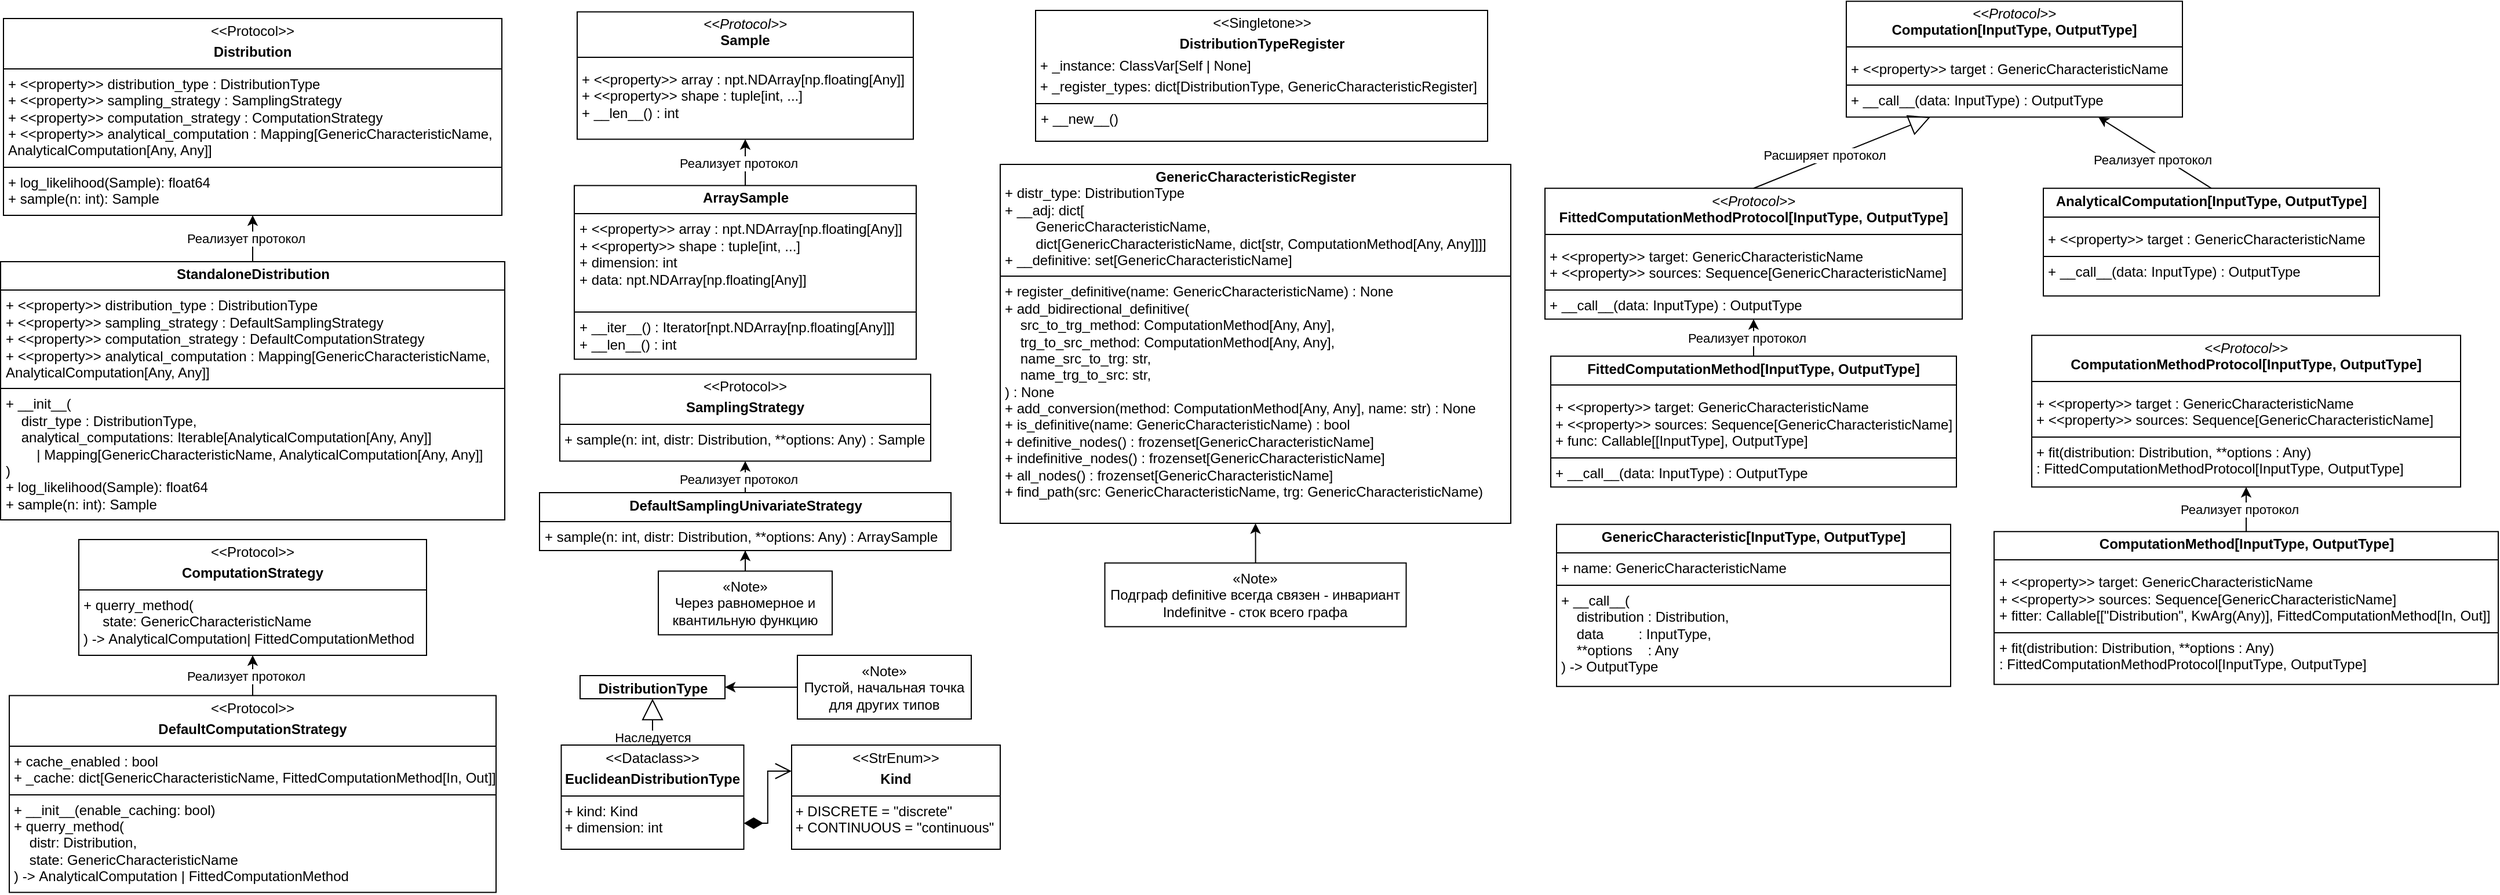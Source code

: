 <mxfile version="28.2.3">
  <diagram name="[base] Class Diagram" id="a4Y_Mpc7WRNDab2mi5ts">
    <mxGraphModel dx="1305" dy="1430" grid="1" gridSize="10" guides="1" tooltips="1" connect="1" arrows="1" fold="1" page="1" pageScale="1" pageWidth="1169" pageHeight="827" math="0" shadow="0">
      <root>
        <mxCell id="0" />
        <mxCell id="1" parent="0" />
        <mxCell id="HB8o18kDdgCXQL1XgVVz-1" value="&lt;p style=&quot;margin:0px;margin-top:4px;text-align:center;&quot;&gt;&lt;b&gt;GenericCharacteristicRegister&lt;/b&gt;&lt;/p&gt;&lt;p style=&quot;margin:0px;margin-left:4px;&quot;&gt;+ distr_type:&amp;nbsp;DistributionType&lt;/p&gt;&lt;p style=&quot;margin:0px;margin-left:4px;&quot;&gt;+&amp;nbsp;&lt;span style=&quot;background-color: transparent;&quot;&gt;__adj: dict[&lt;/span&gt;&lt;/p&gt;&lt;p style=&quot;margin:0px;margin-left:4px;&quot;&gt;&amp;nbsp; &amp;nbsp; &amp;nbsp; &amp;nbsp; GenericCharacteristicName,&lt;/p&gt;&lt;p style=&quot;margin:0px;margin-left:4px;&quot;&gt;&amp;nbsp; &amp;nbsp; &amp;nbsp; &amp;nbsp; dict[GenericCharacteristicName, dict[str, ComputationMethod[Any, Any]]]&lt;span style=&quot;background-color: transparent; color: light-dark(rgb(0, 0, 0), rgb(255, 255, 255));&quot;&gt;]&lt;/span&gt;&lt;/p&gt;&lt;p style=&quot;margin:0px;margin-left:4px;&quot;&gt;+&amp;nbsp;__definitive: set[GenericCharacteristicName]&lt;/p&gt;&lt;hr size=&quot;1&quot; style=&quot;border-style:solid;&quot;&gt;&lt;p style=&quot;margin:0px;margin-left:4px;&quot;&gt;+&amp;nbsp;&lt;span style=&quot;background-color: transparent;&quot;&gt;register_definitive(name: GenericCharacteristicName&lt;/span&gt;&lt;span style=&quot;background-color: transparent; color: light-dark(rgb(0, 0, 0), rgb(255, 255, 255));&quot;&gt;) : None&lt;/span&gt;&lt;/p&gt;&lt;p style=&quot;margin:0px;margin-left:4px;&quot;&gt;&lt;span style=&quot;background-color: transparent; color: light-dark(rgb(0, 0, 0), rgb(255, 255, 255));&quot;&gt;+&amp;nbsp;&lt;/span&gt;&lt;span style=&quot;background-color: transparent;&quot;&gt;add_bidirectional_definitive(&lt;/span&gt;&lt;/p&gt;&lt;p style=&quot;margin:0px;margin-left:4px;&quot;&gt;&lt;span style=&quot;background-color: transparent;&quot;&gt;&amp;nbsp; &amp;nbsp; src_to_trg_method: ComputationMethod[Any, Any],&lt;/span&gt;&lt;/p&gt;&lt;p style=&quot;margin:0px;margin-left:4px;&quot;&gt;&lt;span style=&quot;background-color: transparent;&quot;&gt;&amp;nbsp; &amp;nbsp;&amp;nbsp;&lt;/span&gt;trg_to_src_method&lt;span style=&quot;background-color: transparent;&quot;&gt;: ComputationMethod[Any, Any],&lt;/span&gt;&lt;/p&gt;&lt;p style=&quot;margin:0px;margin-left:4px;&quot;&gt;&lt;span style=&quot;background-color: transparent;&quot;&gt;&amp;nbsp; &amp;nbsp;&amp;nbsp;&lt;/span&gt;&lt;span style=&quot;background-color: transparent;&quot;&gt;name_src_to_trg: str,&lt;/span&gt;&lt;/p&gt;&lt;p style=&quot;margin:0px;margin-left:4px;&quot;&gt;&lt;span style=&quot;background-color: transparent;&quot;&gt;&amp;nbsp; &amp;nbsp;&amp;nbsp;&lt;/span&gt;&lt;span style=&quot;background-color: transparent;&quot;&gt;name_trg_to_src: str,&lt;/span&gt;&lt;/p&gt;&lt;p style=&quot;margin:0px;margin-left:4px;&quot;&gt;&lt;span style=&quot;background-color: transparent;&quot;&gt;) : None&lt;/span&gt;&lt;/p&gt;&lt;p style=&quot;margin:0px;margin-left:4px;&quot;&gt;&lt;span style=&quot;background-color: transparent; color: light-dark(rgb(0, 0, 0), rgb(255, 255, 255));&quot;&gt;+&amp;nbsp;&lt;/span&gt;&lt;span style=&quot;background-color: transparent;&quot;&gt;add_conversion(method:&amp;nbsp;&lt;/span&gt;&lt;span style=&quot;background-color: transparent;&quot;&gt;ComputationMethod[Any, Any], name: str&lt;/span&gt;&lt;span style=&quot;background-color: transparent; color: light-dark(rgb(0, 0, 0), rgb(255, 255, 255));&quot;&gt;) : None&lt;/span&gt;&lt;/p&gt;&lt;p style=&quot;margin:0px;margin-left:4px;&quot;&gt;&lt;span style=&quot;background-color: transparent; color: light-dark(rgb(0, 0, 0), rgb(255, 255, 255));&quot;&gt;+&amp;nbsp;&lt;/span&gt;&lt;span style=&quot;background-color: transparent;&quot;&gt;is_definitive(name: GenericCharacteristicName) : bool&lt;/span&gt;&lt;/p&gt;&lt;p style=&quot;margin:0px;margin-left:4px;&quot;&gt;&lt;span style=&quot;background-color: transparent;&quot;&gt;+&amp;nbsp;&lt;/span&gt;&lt;span style=&quot;background-color: transparent;&quot;&gt;definitive_nodes() :&amp;nbsp;&lt;/span&gt;&lt;span style=&quot;background-color: transparent;&quot;&gt;frozenset[GenericCharacteristicName]&lt;/span&gt;&lt;/p&gt;&lt;p style=&quot;margin:0px;margin-left:4px;&quot;&gt;&lt;span style=&quot;background-color: transparent;&quot;&gt;+ in&lt;/span&gt;&lt;span style=&quot;background-color: transparent; color: light-dark(rgb(0, 0, 0), rgb(255, 255, 255));&quot;&gt;definitive_nodes() :&amp;nbsp;&lt;/span&gt;&lt;span style=&quot;background-color: transparent; color: light-dark(rgb(0, 0, 0), rgb(255, 255, 255));&quot;&gt;frozenset[GenericCharacteristicName]&lt;/span&gt;&lt;/p&gt;&lt;p style=&quot;margin:0px;margin-left:4px;&quot;&gt;&lt;span style=&quot;background-color: transparent; color: light-dark(rgb(0, 0, 0), rgb(255, 255, 255));&quot;&gt;+ all_nodes() :&amp;nbsp;&lt;/span&gt;&lt;span style=&quot;background-color: transparent; color: light-dark(rgb(0, 0, 0), rgb(255, 255, 255));&quot;&gt;frozenset[GenericCharacteristicName]&lt;/span&gt;&lt;/p&gt;&lt;p style=&quot;margin:0px;margin-left:4px;&quot;&gt;&lt;span style=&quot;background-color: transparent; color: light-dark(rgb(0, 0, 0), rgb(255, 255, 255));&quot;&gt;+&amp;nbsp;&lt;/span&gt;&lt;span style=&quot;background-color: transparent;&quot;&gt;find_path(&lt;/span&gt;&lt;span style=&quot;background-color: transparent;&quot;&gt;src: GenericCharacteristicName, trg&lt;/span&gt;&lt;span style=&quot;background-color: transparent;&quot;&gt;: GenericCharacteristicName&lt;/span&gt;&lt;span style=&quot;background-color: transparent; color: light-dark(rgb(0, 0, 0), rgb(255, 255, 255));&quot;&gt;)&lt;/span&gt;&lt;/p&gt;" style="verticalAlign=top;align=left;overflow=fill;html=1;whiteSpace=wrap;fontFamily=Helvetica;" parent="1" vertex="1">
          <mxGeometry x="920" y="-667" width="440.5" height="310" as="geometry" />
        </mxCell>
        <mxCell id="FT8vGacwqVNHLGE4nt97-4" value="&lt;p style=&quot;margin:0px;margin-top:4px;text-align:center;&quot;&gt;&amp;lt;&amp;lt;Protocol&amp;gt;&amp;gt;&lt;/p&gt;&lt;p style=&quot;margin:0px;margin-top:4px;text-align:center;&quot;&gt;&lt;b&gt;Distribution&lt;/b&gt;&lt;/p&gt;&lt;hr style=&quot;border-style: solid;&quot; size=&quot;1&quot;&gt;&lt;p style=&quot;margin: 0px 0px 0px 4px;&quot;&gt;&lt;span style=&quot;background-color: transparent; color: light-dark(rgb(0, 0, 0), rgb(255, 255, 255));&quot;&gt;+ &amp;lt;&amp;lt;property&amp;gt;&amp;gt;&amp;nbsp;&lt;/span&gt;&lt;span style=&quot;background-color: transparent;&quot;&gt;distribution_type&lt;/span&gt;&lt;span style=&quot;background-color: transparent; color: light-dark(rgb(0, 0, 0), rgb(255, 255, 255));&quot;&gt;&amp;nbsp;: DistributionType&lt;/span&gt;&lt;/p&gt;&lt;p style=&quot;margin: 0px 0px 0px 4px;&quot;&gt;&lt;span style=&quot;background-color: transparent; color: light-dark(rgb(0, 0, 0), rgb(255, 255, 255));&quot;&gt;+ &amp;lt;&amp;lt;property&amp;gt;&amp;gt; sampling_strategy : SamplingStrategy&lt;/span&gt;&lt;/p&gt;&lt;p style=&quot;margin: 0px 0px 0px 4px;&quot;&gt;+ &amp;lt;&amp;lt;property&amp;gt;&amp;gt; computation_strategy : ComputationStrategy&lt;span style=&quot;background-color: transparent; color: light-dark(rgb(0, 0, 0), rgb(255, 255, 255));&quot;&gt;&lt;/span&gt;&lt;/p&gt;&lt;p style=&quot;margin: 0px 0px 0px 4px;&quot;&gt;+ &amp;lt;&amp;lt;property&amp;gt;&amp;gt; analytical_computation :&amp;nbsp;Mapping[GenericCharacteristicName, AnalyticalComputation[Any, Any]]&lt;/p&gt;&lt;div&gt;&lt;hr size=&quot;1&quot; style=&quot;border-style:solid;&quot;&gt;&lt;p style=&quot;margin:0px;margin-left:4px;&quot;&gt;+ log_likelihood(Sample): float64&lt;br&gt;+ sample(n: int): Sample&lt;/p&gt;&lt;p style=&quot;margin:0px;margin-left:4px;&quot;&gt;&lt;br&gt;&lt;/p&gt;&lt;/div&gt;" style="verticalAlign=top;align=left;overflow=fill;html=1;whiteSpace=wrap;fontFamily=Helvetica;" parent="1" vertex="1">
          <mxGeometry x="60" y="-793" width="430" height="170" as="geometry" />
        </mxCell>
        <mxCell id="MgeAFWC78vQG0-o2SiwG-1" value="&lt;p style=&quot;margin:0px;margin-top:4px;text-align:center;&quot;&gt;&amp;lt;&amp;lt;Singletone&amp;gt;&amp;gt;&lt;/p&gt;&lt;p style=&quot;margin:0px;margin-top:4px;text-align:center;&quot;&gt;&lt;b&gt;DistributionType&lt;/b&gt;&lt;b&gt;Register&lt;/b&gt;&lt;/p&gt;&lt;p align=&quot;left&quot; style=&quot;margin: 4px 0px 0px;&quot;&gt;&amp;nbsp;+&amp;nbsp;&lt;span style=&quot;background-color: transparent;&quot;&gt;_instance: ClassVar[Self | None]&lt;/span&gt;&lt;/p&gt;&lt;p align=&quot;left&quot; style=&quot;margin: 4px 0px 0px;&quot;&gt;&amp;nbsp;+&amp;nbsp;_register_types: dict[DistributionType, GenericCharacteristicRegister]&lt;/p&gt;&lt;hr size=&quot;1&quot; style=&quot;border-style:solid;&quot;&gt;&lt;p style=&quot;margin:0px;margin-left:4px;&quot;&gt;+ __new__()&lt;/p&gt;" style="verticalAlign=top;align=left;overflow=fill;html=1;whiteSpace=wrap;fontFamily=Helvetica;" parent="1" vertex="1">
          <mxGeometry x="950.5" y="-800" width="390" height="113" as="geometry" />
        </mxCell>
        <mxCell id="MgeAFWC78vQG0-o2SiwG-2" value="&lt;p style=&quot;margin:0px;margin-top:4px;text-align:center;&quot;&gt;&lt;b&gt;DistributionType&lt;/b&gt;&lt;/p&gt;" style="verticalAlign=top;align=left;overflow=fill;html=1;whiteSpace=wrap;fontFamily=Helvetica;" parent="1" vertex="1">
          <mxGeometry x="557.5" y="-225.5" width="125" height="20" as="geometry" />
        </mxCell>
        <mxCell id="LD4cQgzyC80sekgnhSKj-1" value="&lt;p style=&quot;margin:0px;margin-top:4px;text-align:center;&quot;&gt;&lt;i&gt;&amp;lt;&amp;lt;Protocol&amp;gt;&amp;gt;&lt;/i&gt;&lt;br&gt;&lt;b&gt;Sample&lt;/b&gt;&lt;/p&gt;&lt;hr size=&quot;1&quot; style=&quot;border-style:solid;&quot;&gt;&lt;p style=&quot;margin:0px;margin-left:4px;&quot;&gt;&lt;/p&gt;&lt;p style=&quot;margin: 0px 0px 0px 4px;&quot;&gt;&lt;/p&gt;&lt;div style=&quot;forced-color-adjust: none; color: rgb(0, 0, 0); font-size: 12px; font-style: normal; font-variant-ligatures: normal; font-variant-caps: normal; font-weight: 400; letter-spacing: normal; text-align: left; text-indent: 0px; text-transform: none; word-spacing: 0px; -webkit-text-stroke-width: 0px; white-space: normal; background-color: rgb(236, 236, 236); text-decoration-thickness: initial; text-decoration-style: initial; text-decoration-color: initial;&quot;&gt;&lt;/div&gt;&lt;p&gt;&lt;/p&gt;&lt;p style=&quot;forced-color-adjust: none; font-size: 12px; font-style: normal; font-variant-ligatures: normal; font-variant-caps: normal; font-weight: 400; letter-spacing: normal; orphans: 2; text-align: left; text-indent: 0px; text-transform: none; widows: 2; word-spacing: 0px; -webkit-text-stroke-width: 0px; white-space: normal; text-decoration-thickness: initial; text-decoration-style: initial; text-decoration-color: initial; margin: 0px 0px 0px 4px;&quot;&gt;+ &amp;lt;&amp;lt;property&amp;gt;&amp;gt; array :&amp;nbsp;npt.NDArray[np.floating[Any]]&lt;/p&gt;&lt;p style=&quot;forced-color-adjust: none; orphans: 2; text-align: left; text-indent: 0px; widows: 2; text-decoration-thickness: initial; text-decoration-style: initial; text-decoration-color: initial; margin: 0px 0px 0px 4px;&quot;&gt;&lt;span style=&quot;font-size: 12px; font-style: normal; font-variant-ligatures: normal; font-variant-caps: normal; font-weight: 400; letter-spacing: normal; text-transform: none; word-spacing: 0px; -webkit-text-stroke-width: 0px; white-space: normal; background-color: rgb(255, 255, 255);&quot;&gt;+&amp;nbsp;&lt;/span&gt;&lt;span style=&quot;font-size: 12px; font-style: normal; font-variant-ligatures: normal; font-variant-caps: normal; font-weight: 400; letter-spacing: normal; text-transform: none; word-spacing: 0px; -webkit-text-stroke-width: 0px; white-space: normal; background-color: transparent; color: light-dark(rgb(0, 0, 0), rgb(255, 255, 255));&quot;&gt;&amp;lt;&amp;lt;property&amp;gt;&amp;gt; shape :&amp;nbsp;&lt;/span&gt;&lt;span style=&quot;background-color: transparent;&quot;&gt;tuple[int, ...]&lt;/span&gt;&lt;/p&gt;&lt;p style=&quot;margin: 0px 0px 0px 4px;&quot;&gt;+ __len__() : int&lt;/p&gt;" style="verticalAlign=top;align=left;overflow=fill;html=1;whiteSpace=wrap;fontFamily=Helvetica;" parent="1" vertex="1">
          <mxGeometry x="555" y="-798.75" width="290" height="110" as="geometry" />
        </mxCell>
        <mxCell id="PmKPRj6WBv09yEr61kvC-5" value="&lt;p style=&quot;margin:0px;margin-top:4px;text-align:center;&quot;&gt;&lt;b style=&quot;background-color: transparent; color: light-dark(rgb(0, 0, 0), rgb(255, 255, 255));&quot;&gt;StandaloneDistribution&lt;/b&gt;&lt;/p&gt;&lt;hr style=&quot;border-style: solid;&quot; size=&quot;1&quot;&gt;&lt;p style=&quot;margin: 0px 0px 0px 4px;&quot;&gt;&lt;span style=&quot;background-color: transparent; color: light-dark(rgb(0, 0, 0), rgb(255, 255, 255));&quot;&gt;+ &amp;lt;&amp;lt;property&amp;gt;&amp;gt; distribution_type : DistributionType&lt;/span&gt;&lt;/p&gt;&lt;p style=&quot;margin: 0px 0px 0px 4px;&quot;&gt;&lt;span style=&quot;background-color: transparent; color: light-dark(rgb(0, 0, 0), rgb(255, 255, 255));&quot;&gt;+ &amp;lt;&amp;lt;property&amp;gt;&amp;gt; sampling_strategy : DefaultSamplingStrategy&lt;/span&gt;&lt;/p&gt;&lt;p style=&quot;margin: 0px 0px 0px 4px;&quot;&gt;+ &amp;lt;&amp;lt;property&amp;gt;&amp;gt; computation_strategy&amp;nbsp;: DefaultComputationStrategy&lt;span style=&quot;background-color: transparent; color: light-dark(rgb(0, 0, 0), rgb(255, 255, 255));&quot;&gt;&lt;/span&gt;&lt;/p&gt;&lt;p style=&quot;margin: 0px 0px 0px 4px;&quot;&gt;+ &amp;lt;&amp;lt;property&amp;gt;&amp;gt; analytical_computation : Mapping[GenericCharacteristicName, AnalyticalComputation[Any, Any]]&lt;/p&gt;&lt;div&gt;&lt;hr size=&quot;1&quot; style=&quot;border-style:solid;&quot;&gt;&lt;p style=&quot;margin:0px;margin-left:4px;&quot;&gt;+ __init__(&lt;/p&gt;&lt;p style=&quot;margin:0px;margin-left:4px;&quot;&gt;&amp;nbsp; &amp;nbsp; distr_type : DistributionType,&lt;/p&gt;&lt;p style=&quot;margin:0px;margin-left:4px;&quot;&gt;&amp;nbsp; &amp;nbsp;&amp;nbsp;&lt;span style=&quot;background-color: transparent;&quot;&gt;analytical_computations: Iterable[AnalyticalComputation[Any, Any]]&lt;/span&gt;&lt;/p&gt;&lt;p style=&quot;margin:0px;margin-left:4px;&quot;&gt;&amp;nbsp; &amp;nbsp; &amp;nbsp; &amp;nbsp; | Mapping[GenericCharacteristicName, AnalyticalComputation[Any, Any]]&lt;/p&gt;&lt;p style=&quot;margin:0px;margin-left:4px;&quot;&gt;)&lt;/p&gt;&lt;p style=&quot;margin:0px;margin-left:4px;&quot;&gt;+ log_likelihood(Sample): float64&lt;br&gt;+ sample(n: int): Sample&lt;/p&gt;&lt;p style=&quot;margin:0px;margin-left:4px;&quot;&gt;&lt;br&gt;&lt;/p&gt;&lt;/div&gt;" style="verticalAlign=top;align=left;overflow=fill;html=1;whiteSpace=wrap;fontFamily=Helvetica;" parent="1" vertex="1">
          <mxGeometry x="57.5" y="-583" width="435" height="223" as="geometry" />
        </mxCell>
        <mxCell id="yOsi-kkutHKVtKE03Y_O-3" value="&lt;p style=&quot;margin: 4px 0px 0px; text-align: center;&quot;&gt;&amp;lt;&amp;lt;Protocol&amp;gt;&amp;gt;&lt;/p&gt;&lt;p style=&quot;margin:0px;margin-top:4px;text-align:center;&quot;&gt;&lt;b style=&quot;background-color: transparent; color: light-dark(rgb(0, 0, 0), rgb(255, 255, 255));&quot;&gt;ComputationStrategy&lt;/b&gt;&lt;/p&gt;&lt;hr style=&quot;border-style: solid;&quot; size=&quot;1&quot;&gt;&lt;p style=&quot;margin: 0px 0px 0px 4px;&quot;&gt;&lt;/p&gt;&lt;div&gt;&lt;p style=&quot;margin:0px;margin-left:4px;&quot;&gt;+ querry_method(&lt;/p&gt;&lt;p style=&quot;margin:0px;margin-left:4px;&quot;&gt;&amp;nbsp; &amp;nbsp; &amp;nbsp;state: GenericCharacteristicName&lt;/p&gt;&lt;p style=&quot;margin:0px;margin-left:4px;&quot;&gt;&lt;span style=&quot;background-color: transparent; color: light-dark(rgb(0, 0, 0), rgb(255, 255, 255));&quot;&gt;) -&amp;gt;&amp;nbsp;&lt;/span&gt;AnalyticalComputation&lt;span style=&quot;background-color: transparent; color: light-dark(rgb(0, 0, 0), rgb(255, 255, 255));&quot;&gt;|&amp;nbsp;&lt;/span&gt;&lt;span style=&quot;background-color: transparent; color: light-dark(rgb(0, 0, 0), rgb(255, 255, 255));&quot;&gt;FittedComputationMethod&lt;/span&gt;&lt;/p&gt;&lt;/div&gt;" style="verticalAlign=top;align=left;overflow=fill;html=1;whiteSpace=wrap;fontFamily=Helvetica;" parent="1" vertex="1">
          <mxGeometry x="125" y="-343" width="300" height="100" as="geometry" />
        </mxCell>
        <mxCell id="m6wC5YFfESg1KyDNcJFC-1" value="&lt;p style=&quot;margin: 4px 0px 0px; text-align: center;&quot;&gt;&amp;lt;&amp;lt;Protocol&amp;gt;&amp;gt;&lt;/p&gt;&lt;p style=&quot;margin: 4px 0px 0px; text-align: center;&quot;&gt;&lt;b style=&quot;background-color: transparent; color: light-dark(rgb(0, 0, 0), rgb(255, 255, 255));&quot;&gt;DefaultComputationStrategy&lt;/b&gt;&lt;/p&gt;&lt;hr size=&quot;1&quot; style=&quot;border-style: solid;&quot;&gt;&lt;p style=&quot;margin: 0px 0px 0px 4px;&quot;&gt;&lt;span style=&quot;background-color: transparent; color: light-dark(rgb(0, 0, 0), rgb(255, 255, 255));&quot;&gt;+ cache_enabled : bool&lt;/span&gt;&lt;/p&gt;&lt;p style=&quot;margin: 0px 0px 0px 4px;&quot;&gt;&lt;span style=&quot;background-color: transparent; color: light-dark(rgb(0, 0, 0), rgb(255, 255, 255));&quot;&gt;+&amp;nbsp;&lt;/span&gt;&lt;span style=&quot;background-color: transparent;&quot;&gt;_cache: dict[GenericCharacteristicName, FittedComputationMethod[In, Out]]&lt;/span&gt;&lt;/p&gt;&lt;hr style=&quot;border-style: solid;&quot; size=&quot;1&quot;&gt;&lt;p style=&quot;margin: 0px 0px 0px 4px;&quot;&gt;&lt;/p&gt;&lt;div&gt;&lt;p style=&quot;margin:0px;margin-left:4px;&quot;&gt;&lt;span style=&quot;background-color: transparent; color: light-dark(rgb(0, 0, 0), rgb(255, 255, 255));&quot;&gt;+&amp;nbsp;&lt;/span&gt;&lt;span style=&quot;background-color: transparent;&quot;&gt;__init__(enable_caching: bool)&lt;/span&gt;&lt;/p&gt;&lt;p style=&quot;margin:0px;margin-left:4px;&quot;&gt;&lt;span style=&quot;background-color: transparent; color: light-dark(rgb(0, 0, 0), rgb(255, 255, 255));&quot;&gt;+ querry_method(&lt;/span&gt;&lt;/p&gt;&lt;p style=&quot;margin:0px;margin-left:4px;&quot;&gt;&lt;span style=&quot;background-color: transparent; color: light-dark(rgb(0, 0, 0), rgb(255, 255, 255));&quot;&gt;&amp;nbsp; &amp;nbsp;&amp;nbsp;&lt;/span&gt;&lt;span style=&quot;background-color: transparent; color: light-dark(rgb(0, 0, 0), rgb(255, 255, 255));&quot;&gt;distr: Distribution,&lt;/span&gt;&lt;/p&gt;&lt;p style=&quot;margin:0px;margin-left:4px;&quot;&gt;&amp;nbsp; &amp;nbsp; state: GenericCharacteristicName&lt;/p&gt;&lt;p style=&quot;margin:0px;margin-left:4px;&quot;&gt;&lt;span style=&quot;background-color: transparent; color: light-dark(rgb(0, 0, 0), rgb(255, 255, 255));&quot;&gt;) -&amp;gt;&amp;nbsp;&lt;/span&gt;&lt;span style=&quot;background-color: transparent;&quot;&gt;AnalyticalComputation | FittedComputationMethod&lt;/span&gt;&lt;/p&gt;&lt;/div&gt;" style="verticalAlign=top;align=left;overflow=fill;html=1;whiteSpace=wrap;fontFamily=Helvetica;" parent="1" vertex="1">
          <mxGeometry x="65" y="-208.25" width="420" height="170" as="geometry" />
        </mxCell>
        <mxCell id="vvB0Ipu3V3gcMeG6Up5O-2" value="" style="endArrow=classic;html=1;rounded=0;exitX=0.5;exitY=0;exitDx=0;exitDy=0;entryX=0.5;entryY=1;entryDx=0;entryDy=0;fontFamily=Helvetica;" parent="1" source="PmKPRj6WBv09yEr61kvC-5" target="FT8vGacwqVNHLGE4nt97-4" edge="1">
          <mxGeometry relative="1" as="geometry">
            <mxPoint x="330" y="-593" as="sourcePoint" />
            <mxPoint x="430" y="-593" as="targetPoint" />
          </mxGeometry>
        </mxCell>
        <mxCell id="vvB0Ipu3V3gcMeG6Up5O-4" value="Реализует протокол" style="edgeLabel;html=1;align=center;verticalAlign=middle;resizable=0;points=[];fontFamily=Helvetica;" parent="vvB0Ipu3V3gcMeG6Up5O-2" vertex="1" connectable="0">
          <mxGeometry x="-0.007" y="6" relative="1" as="geometry">
            <mxPoint as="offset" />
          </mxGeometry>
        </mxCell>
        <mxCell id="vvB0Ipu3V3gcMeG6Up5O-6" value="" style="endArrow=classic;html=1;rounded=0;exitX=0.5;exitY=0;exitDx=0;exitDy=0;entryX=0.5;entryY=1;entryDx=0;entryDy=0;fontFamily=Helvetica;" parent="1" source="m6wC5YFfESg1KyDNcJFC-1" target="yOsi-kkutHKVtKE03Y_O-3" edge="1">
          <mxGeometry relative="1" as="geometry">
            <mxPoint x="735" y="-243" as="sourcePoint" />
            <mxPoint x="735" y="-283" as="targetPoint" />
          </mxGeometry>
        </mxCell>
        <mxCell id="vvB0Ipu3V3gcMeG6Up5O-7" value="Реализует протокол" style="edgeLabel;html=1;align=center;verticalAlign=middle;resizable=0;points=[];fontFamily=Helvetica;" parent="vvB0Ipu3V3gcMeG6Up5O-6" vertex="1" connectable="0">
          <mxGeometry x="-0.007" y="6" relative="1" as="geometry">
            <mxPoint as="offset" />
          </mxGeometry>
        </mxCell>
        <mxCell id="vvB0Ipu3V3gcMeG6Up5O-8" value="&lt;p style=&quot;margin:0px;margin-top:4px;text-align:center;&quot;&gt;&lt;b&gt;ArraySample&lt;/b&gt;&lt;/p&gt;&lt;hr style=&quot;border-style: solid;&quot; size=&quot;1&quot;&gt;&lt;p style=&quot;margin: 0px 0px 0px 4px;&quot;&gt;+ &amp;lt;&amp;lt;property&amp;gt;&amp;gt; array :&amp;nbsp;npt.NDArray[np.floating[Any]]&lt;/p&gt;&lt;p style=&quot;margin: 0px 0px 0px 4px;&quot;&gt;&lt;span style=&quot;background-color: rgb(255, 255, 255);&quot;&gt;&lt;span style=&quot;background-color: transparent; color: light-dark(rgb(0, 0, 0), rgb(255, 255, 255));&quot;&gt;+&lt;/span&gt;&amp;nbsp;&lt;/span&gt;&lt;span style=&quot;background-color: transparent; color: light-dark(rgb(0, 0, 0), rgb(255, 255, 255));&quot;&gt;&amp;lt;&amp;lt;property&amp;gt;&amp;gt; shape :&amp;nbsp;&lt;/span&gt;&lt;span style=&quot;background-color: transparent;&quot;&gt;tuple[int, ...]&lt;/span&gt;&lt;/p&gt;&lt;p style=&quot;margin: 0px 0px 0px 4px;&quot;&gt;&lt;span style=&quot;background-color: rgb(255, 255, 255);&quot;&gt;+&amp;nbsp;&lt;/span&gt;&lt;span style=&quot;background-color: transparent;&quot;&gt;dimension: int&lt;/span&gt;&lt;/p&gt;&lt;p style=&quot;margin: 0px 0px 0px 4px;&quot;&gt;&lt;span style=&quot;background-color: transparent;&quot;&gt;+&amp;nbsp;&lt;/span&gt;&lt;span style=&quot;background-color: transparent;&quot;&gt;data: npt.NDArray[np.floating[Any]]&lt;/span&gt;&lt;/p&gt;&lt;p style=&quot;margin: 0px 0px 0px 4px;&quot;&gt;&lt;/p&gt;&lt;div&gt;&lt;br&gt;&lt;/div&gt;&lt;div&gt;&lt;hr size=&quot;1&quot; style=&quot;border-style:solid;&quot;&gt;&lt;p style=&quot;margin:0px;margin-left:4px;&quot;&gt;+&amp;nbsp;&lt;span style=&quot;background-color: transparent;&quot;&gt;__iter__() :&amp;nbsp;&lt;/span&gt;&lt;span style=&quot;background-color: transparent;&quot;&gt;Iterator[npt.NDArray[np.floating[Any]]]&lt;/span&gt;&lt;/p&gt;&lt;p style=&quot;margin:0px;margin-left:4px;&quot;&gt;+ __len__() : int&lt;span style=&quot;background-color: transparent;&quot;&gt;&lt;/span&gt;&lt;/p&gt;&lt;/div&gt;" style="verticalAlign=top;align=left;overflow=fill;html=1;whiteSpace=wrap;fontFamily=Helvetica;" parent="1" vertex="1">
          <mxGeometry x="552.5" y="-648.75" width="295" height="150" as="geometry" />
        </mxCell>
        <mxCell id="vvB0Ipu3V3gcMeG6Up5O-9" value="" style="endArrow=classic;html=1;rounded=0;exitX=0.5;exitY=0;exitDx=0;exitDy=0;entryX=0.5;entryY=1;entryDx=0;entryDy=0;fontFamily=Helvetica;" parent="1" source="vvB0Ipu3V3gcMeG6Up5O-8" target="LD4cQgzyC80sekgnhSKj-1" edge="1">
          <mxGeometry relative="1" as="geometry">
            <mxPoint x="742" y="-648.75" as="sourcePoint" />
            <mxPoint x="742" y="-688.75" as="targetPoint" />
          </mxGeometry>
        </mxCell>
        <mxCell id="vvB0Ipu3V3gcMeG6Up5O-10" value="Реализует протокол" style="edgeLabel;html=1;align=center;verticalAlign=middle;resizable=0;points=[];fontFamily=Helvetica;" parent="vvB0Ipu3V3gcMeG6Up5O-9" vertex="1" connectable="0">
          <mxGeometry x="-0.007" y="6" relative="1" as="geometry">
            <mxPoint as="offset" />
          </mxGeometry>
        </mxCell>
        <mxCell id="vvB0Ipu3V3gcMeG6Up5O-12" style="edgeStyle=orthogonalEdgeStyle;rounded=0;orthogonalLoop=1;jettySize=auto;html=1;entryX=1;entryY=0.5;entryDx=0;entryDy=0;fontFamily=Helvetica;" parent="1" source="vvB0Ipu3V3gcMeG6Up5O-11" target="MgeAFWC78vQG0-o2SiwG-2" edge="1">
          <mxGeometry relative="1" as="geometry" />
        </mxCell>
        <mxCell id="vvB0Ipu3V3gcMeG6Up5O-11" value="«Note»&lt;br&gt;Пустой, начальная точка для других типов" style="html=1;whiteSpace=wrap;fontFamily=Helvetica;" parent="1" vertex="1">
          <mxGeometry x="745" y="-243" width="150" height="55" as="geometry" />
        </mxCell>
        <mxCell id="vvB0Ipu3V3gcMeG6Up5O-19" value="Наследуется" style="endArrow=block;endSize=16;endFill=0;html=1;rounded=0;exitX=0.5;exitY=0;exitDx=0;exitDy=0;entryX=0.5;entryY=1;entryDx=0;entryDy=0;fontFamily=Helvetica;" parent="1" source="vvB0Ipu3V3gcMeG6Up5O-20" target="MgeAFWC78vQG0-o2SiwG-2" edge="1">
          <mxGeometry x="-0.625" width="160" relative="1" as="geometry">
            <mxPoint x="625" y="-123.5" as="sourcePoint" />
            <mxPoint x="625" y="-234.5" as="targetPoint" />
            <mxPoint y="1" as="offset" />
          </mxGeometry>
        </mxCell>
        <mxCell id="vvB0Ipu3V3gcMeG6Up5O-20" value="&lt;p style=&quot;margin: 4px 0px 0px; text-align: center;&quot;&gt;&amp;lt;&amp;lt;Dataclass&amp;gt;&amp;gt;&lt;/p&gt;&lt;p style=&quot;margin:0px;margin-top:4px;text-align:center;&quot;&gt;&lt;b&gt;EuclideanDistributionType&lt;/b&gt;&lt;/p&gt;&lt;hr style=&quot;border-style:solid;&quot; size=&quot;1&quot;&gt;&lt;div style=&quot;height:2px;&quot;&gt;&amp;nbsp;+ kind: Kind&amp;nbsp;&lt;br&gt;&amp;nbsp;+&amp;nbsp;dimension: int&lt;/div&gt;&lt;div style=&quot;height:2px;&quot;&gt;&lt;br&gt;&lt;/div&gt;&lt;div style=&quot;height:2px;&quot;&gt;&lt;br&gt;&lt;/div&gt;&lt;div style=&quot;height:2px;&quot;&gt;&lt;br&gt;&lt;/div&gt;" style="verticalAlign=top;align=left;overflow=fill;html=1;whiteSpace=wrap;fontFamily=Helvetica;" parent="1" vertex="1">
          <mxGeometry x="541.25" y="-165.5" width="157.5" height="90" as="geometry" />
        </mxCell>
        <mxCell id="vvB0Ipu3V3gcMeG6Up5O-22" value="&lt;p style=&quot;margin: 4px 0px 0px; text-align: center;&quot;&gt;&amp;lt;&amp;lt;StrEnum&amp;gt;&amp;gt;&lt;/p&gt;&lt;p style=&quot;margin:0px;margin-top:4px;text-align:center;&quot;&gt;&lt;b&gt;Kind&lt;/b&gt;&lt;/p&gt;&lt;hr style=&quot;border-style:solid;&quot; size=&quot;1&quot;&gt;&lt;div style=&quot;height:2px;&quot;&gt;&amp;nbsp;+ DISCRETE = &quot;discrete&quot;&amp;nbsp;&lt;br&gt;&amp;nbsp;+&amp;nbsp;CONTINUOUS = &quot;continuous&quot;&lt;/div&gt;&lt;div style=&quot;height:2px;&quot;&gt;&lt;br&gt;&lt;/div&gt;&lt;div style=&quot;height:2px;&quot;&gt;&lt;br&gt;&lt;/div&gt;&lt;div style=&quot;height:2px;&quot;&gt;&lt;br&gt;&lt;/div&gt;" style="verticalAlign=top;align=left;overflow=fill;html=1;whiteSpace=wrap;fontFamily=Helvetica;" parent="1" vertex="1">
          <mxGeometry x="740" y="-165.5" width="180" height="90" as="geometry" />
        </mxCell>
        <mxCell id="vvB0Ipu3V3gcMeG6Up5O-23" value="" style="endArrow=open;html=1;endSize=12;startArrow=diamondThin;startSize=14;startFill=1;edgeStyle=orthogonalEdgeStyle;align=left;verticalAlign=bottom;rounded=0;entryX=0;entryY=0.25;entryDx=0;entryDy=0;fontFamily=Helvetica;exitX=1;exitY=0.75;exitDx=0;exitDy=0;" parent="1" target="vvB0Ipu3V3gcMeG6Up5O-22" edge="1" source="vvB0Ipu3V3gcMeG6Up5O-20">
          <mxGeometry x="-1" y="3" relative="1" as="geometry">
            <mxPoint x="710" y="-97.97" as="sourcePoint" />
            <mxPoint x="766.25" y="-142.97" as="targetPoint" />
          </mxGeometry>
        </mxCell>
        <mxCell id="vvB0Ipu3V3gcMeG6Up5O-24" value="&lt;p style=&quot;margin: 4px 0px 0px; text-align: center;&quot;&gt;&amp;lt;&amp;lt;Protocol&amp;gt;&amp;gt;&lt;/p&gt;&lt;p style=&quot;margin:0px;margin-top:4px;text-align:center;&quot;&gt;&lt;b&gt;SamplingStrategy&lt;/b&gt;&lt;/p&gt;&lt;hr style=&quot;border-style: solid;&quot; size=&quot;1&quot;&gt;&lt;p style=&quot;margin: 0px 0px 0px 4px;&quot;&gt;&lt;/p&gt;&lt;div&gt;&lt;p style=&quot;margin:0px;margin-left:4px;&quot;&gt;+ sample(n: int, distr: Distribution, **options: Any) : Sample&lt;/p&gt;&lt;/div&gt;" style="verticalAlign=top;align=left;overflow=fill;html=1;whiteSpace=wrap;fontFamily=Helvetica;" parent="1" vertex="1">
          <mxGeometry x="540" y="-485.75" width="320" height="75" as="geometry" />
        </mxCell>
        <mxCell id="vvB0Ipu3V3gcMeG6Up5O-26" value="" style="endArrow=classic;html=1;rounded=0;exitX=0.5;exitY=0;exitDx=0;exitDy=0;entryX=0.5;entryY=1;entryDx=0;entryDy=0;fontFamily=Helvetica;" parent="1" target="vvB0Ipu3V3gcMeG6Up5O-24" edge="1">
          <mxGeometry relative="1" as="geometry">
            <mxPoint x="700" y="-380.75" as="sourcePoint" />
            <mxPoint x="820" y="-390.75" as="targetPoint" />
          </mxGeometry>
        </mxCell>
        <mxCell id="vvB0Ipu3V3gcMeG6Up5O-27" value="Реализует протокол" style="edgeLabel;html=1;align=center;verticalAlign=middle;resizable=0;points=[];fontFamily=Helvetica;" parent="vvB0Ipu3V3gcMeG6Up5O-26" vertex="1" connectable="0">
          <mxGeometry x="-0.007" y="6" relative="1" as="geometry">
            <mxPoint as="offset" />
          </mxGeometry>
        </mxCell>
        <mxCell id="vvB0Ipu3V3gcMeG6Up5O-31" style="edgeStyle=orthogonalEdgeStyle;rounded=0;orthogonalLoop=1;jettySize=auto;html=1;entryX=0.5;entryY=1;entryDx=0;entryDy=0;fontFamily=Helvetica;" parent="1" source="vvB0Ipu3V3gcMeG6Up5O-28" target="vvB0Ipu3V3gcMeG6Up5O-30" edge="1">
          <mxGeometry relative="1" as="geometry" />
        </mxCell>
        <mxCell id="vvB0Ipu3V3gcMeG6Up5O-28" value="«Note»&lt;br&gt;Через равномерное и квантильную функцию" style="html=1;whiteSpace=wrap;fontFamily=Helvetica;" parent="1" vertex="1">
          <mxGeometry x="625" y="-315.75" width="150" height="55" as="geometry" />
        </mxCell>
        <mxCell id="vvB0Ipu3V3gcMeG6Up5O-30" value="&lt;p style=&quot;margin: 4px 0px 0px; text-align: center;&quot;&gt;&lt;b style=&quot;background-color: transparent; color: light-dark(rgb(0, 0, 0), rgb(255, 255, 255));&quot;&gt;Default&lt;/b&gt;&lt;b style=&quot;background-color: transparent; color: light-dark(rgb(0, 0, 0), rgb(255, 255, 255));&quot;&gt;Sampling&lt;/b&gt;&lt;span style=&quot;background-color: transparent; text-align: left;&quot;&gt;&lt;b&gt;Univariate&lt;/b&gt;&lt;/span&gt;&lt;b style=&quot;background-color: transparent; color: light-dark(rgb(0, 0, 0), rgb(255, 255, 255));&quot;&gt;Strategy&lt;/b&gt;&lt;/p&gt;&lt;hr style=&quot;border-style: solid;&quot; size=&quot;1&quot;&gt;&lt;p style=&quot;margin: 0px 0px 0px 4px;&quot;&gt;&lt;/p&gt;&lt;div&gt;&lt;p style=&quot;margin:0px;margin-left:4px;&quot;&gt;+ sample(n: int, distr: Distribution, **options: Any) : ArraySample&lt;/p&gt;&lt;/div&gt;" style="verticalAlign=top;align=left;overflow=fill;html=1;whiteSpace=wrap;fontFamily=Helvetica;" parent="1" vertex="1">
          <mxGeometry x="522.5" y="-383.5" width="355" height="50" as="geometry" />
        </mxCell>
        <mxCell id="vvB0Ipu3V3gcMeG6Up5O-33" style="edgeStyle=orthogonalEdgeStyle;rounded=0;orthogonalLoop=1;jettySize=auto;html=1;entryX=0.5;entryY=1;entryDx=0;entryDy=0;fontFamily=Helvetica;" parent="1" source="vvB0Ipu3V3gcMeG6Up5O-32" target="HB8o18kDdgCXQL1XgVVz-1" edge="1">
          <mxGeometry relative="1" as="geometry" />
        </mxCell>
        <mxCell id="vvB0Ipu3V3gcMeG6Up5O-32" value="«Note»&lt;br&gt;Подграф definitive всегда связен - инвариант&lt;div&gt;Indefinitve - сток всего графа&lt;/div&gt;" style="html=1;whiteSpace=wrap;fontFamily=Helvetica;" parent="1" vertex="1">
          <mxGeometry x="1010.25" y="-322.75" width="260" height="55" as="geometry" />
        </mxCell>
        <mxCell id="f21XNwm3KiV4Ejmuqj32-2" value="&lt;p style=&quot;margin:0px;margin-top:4px;text-align:center;&quot;&gt;&lt;b&gt;&lt;font&gt;GenericCharacteristic[&lt;/font&gt;&lt;/b&gt;&lt;b style=&quot;color: light-dark(rgb(0, 0, 0), rgb(255, 255, 255));&quot;&gt;InputType, OutputType&lt;/b&gt;&lt;b&gt;&lt;font&gt;]&lt;/font&gt;&lt;/b&gt;&lt;/p&gt;&lt;hr size=&quot;1&quot; style=&quot;border-style:solid;&quot;&gt;&lt;p style=&quot;margin:0px;margin-left:4px;&quot;&gt;&lt;font&gt;+ name: GenericCharacteristicName&lt;/font&gt;&lt;/p&gt;&lt;hr size=&quot;1&quot; style=&quot;border-style:solid;&quot;&gt;&lt;p style=&quot;margin: 0px 0px 0px 4px;&quot;&gt;&lt;font&gt;+ __call__(&lt;/font&gt;&lt;/p&gt;&lt;p style=&quot;margin: 0px 0px 0px 4px;&quot;&gt;&lt;font&gt;&amp;nbsp; &amp;nbsp; distribution : Distribution,&lt;/font&gt;&lt;/p&gt;&lt;p style=&quot;margin: 0px 0px 0px 4px;&quot;&gt;&lt;font&gt;&lt;span style=&quot;white-space: pre;&quot;&gt;    d&lt;/span&gt;ata&amp;nbsp; &amp;nbsp; &amp;nbsp; &amp;nbsp; &amp;nbsp;&lt;font style=&quot;color: rgb(0, 0, 0);&quot;&gt;: InputType,&lt;/font&gt;&lt;/font&gt;&lt;/p&gt;&lt;p style=&quot;margin: 0px 0px 0px 4px;&quot;&gt;&lt;span style=&quot;background-color: transparent; color: light-dark(rgb(0, 0, 0), rgb(255, 255, 255));&quot;&gt;&amp;nbsp; &amp;nbsp; **options&amp;nbsp; &amp;nbsp; : Any&lt;/span&gt;&lt;/p&gt;&lt;p style=&quot;margin: 0px 0px 0px 4px;&quot;&gt;&lt;font&gt;&lt;span style=&quot;background-color: transparent; color: light-dark(rgb(0, 0, 0), rgb(255, 255, 255));&quot;&gt;) -&amp;gt; OutputType&lt;/span&gt;&lt;/font&gt;&lt;/p&gt;" style="verticalAlign=top;align=left;overflow=fill;html=1;whiteSpace=wrap;fontFamily=Helvetica;" parent="1" vertex="1">
          <mxGeometry x="1400" y="-356.12" width="340" height="140" as="geometry" />
        </mxCell>
        <mxCell id="f21XNwm3KiV4Ejmuqj32-3" value="&lt;p style=&quot;margin:0px;margin-top:4px;text-align:center;&quot;&gt;&lt;i&gt;&amp;lt;&amp;lt;Protocol&amp;gt;&amp;gt;&lt;/i&gt;&lt;br&gt;&lt;b&gt;Computation&lt;/b&gt;&lt;b style=&quot;background-color: transparent; color: light-dark(rgb(0, 0, 0), rgb(255, 255, 255));&quot;&gt;[InputType, OutputType]&lt;/b&gt;&lt;/p&gt;&lt;hr size=&quot;1&quot; style=&quot;border-style:solid;&quot;&gt;&lt;p style=&quot;margin:0px;margin-left:4px;&quot;&gt;&lt;/p&gt;&lt;p style=&quot;margin: 0px 0px 0px 4px;&quot;&gt;&lt;/p&gt;&lt;div style=&quot;forced-color-adjust: none; color: rgb(0, 0, 0); font-size: 12px; font-style: normal; font-variant-ligatures: normal; font-variant-caps: normal; font-weight: 400; letter-spacing: normal; orphans: 2; text-align: left; text-indent: 0px; text-transform: none; widows: 2; word-spacing: 0px; -webkit-text-stroke-width: 0px; white-space: normal; background-color: rgb(236, 236, 236); text-decoration-thickness: initial; text-decoration-style: initial; text-decoration-color: initial;&quot;&gt;&lt;/div&gt;&lt;p&gt;&lt;/p&gt;&lt;p style=&quot;forced-color-adjust: none; font-size: 12px; font-style: normal; font-variant-ligatures: normal; font-variant-caps: normal; font-weight: 400; letter-spacing: normal; orphans: 2; text-align: left; text-indent: 0px; text-transform: none; widows: 2; word-spacing: 0px; -webkit-text-stroke-width: 0px; white-space: normal; text-decoration-thickness: initial; text-decoration-style: initial; text-decoration-color: initial; margin: 0px 0px 0px 4px;&quot;&gt;&lt;span style=&quot;background-color: light-dark(#ffffff, var(--ge-dark-color, #121212)); color: light-dark(rgb(0, 0, 0), rgb(255, 255, 255));&quot;&gt;+&amp;nbsp;&lt;/span&gt;&lt;span style=&quot;background-color: rgb(255, 255, 255);&quot;&gt;&amp;lt;&amp;lt;property&amp;gt;&amp;gt; target&amp;nbsp;&lt;/span&gt;&lt;span style=&quot;background-color: light-dark(#ffffff, var(--ge-dark-color, #121212)); color: light-dark(rgb(0, 0, 0), rgb(255, 255, 255));&quot;&gt;:&amp;nbsp;&lt;/span&gt;&lt;span style=&quot;background-color: transparent; color: light-dark(rgb(0, 0, 0), rgb(255, 255, 255));&quot;&gt;GenericCharacteristicName&lt;/span&gt;&lt;/p&gt;&lt;hr style=&quot;border-style: solid;&quot; size=&quot;1&quot;&gt;&lt;p style=&quot;margin: 0px 0px 0px 4px;&quot;&gt;&lt;span style=&quot;background-color: transparent; color: light-dark(rgb(0, 0, 0), rgb(255, 255, 255)); text-align: center;&quot;&gt;+ __call__(data: InputType) : OutputType&lt;br&gt;&lt;/span&gt;&lt;/p&gt;" style="verticalAlign=top;align=left;overflow=fill;html=1;whiteSpace=wrap;fontFamily=Helvetica;" parent="1" vertex="1">
          <mxGeometry x="1650" y="-807.87" width="290" height="100" as="geometry" />
        </mxCell>
        <mxCell id="f21XNwm3KiV4Ejmuqj32-4" value="&lt;p style=&quot;margin:0px;margin-top:4px;text-align:center;&quot;&gt;&lt;i&gt;&amp;lt;&amp;lt;Protocol&amp;gt;&amp;gt;&lt;/i&gt;&lt;br&gt;&lt;span style=&quot;background-color: transparent;&quot;&gt;&lt;b&gt;FittedComputationMethodProtocol&lt;/b&gt;&lt;b style=&quot;color: light-dark(rgb(0, 0, 0), rgb(255, 255, 255));&quot;&gt;[InputType, OutputType]&lt;/b&gt;&lt;/span&gt;&lt;/p&gt;&lt;hr size=&quot;1&quot; style=&quot;border-style:solid;&quot;&gt;&lt;p style=&quot;margin:0px;margin-left:4px;&quot;&gt;&lt;/p&gt;&lt;p style=&quot;margin: 0px 0px 0px 4px;&quot;&gt;&lt;/p&gt;&lt;div style=&quot;forced-color-adjust: none; color: rgb(0, 0, 0); font-size: 12px; font-style: normal; font-variant-ligatures: normal; font-variant-caps: normal; font-weight: 400; letter-spacing: normal; orphans: 2; text-align: left; text-indent: 0px; text-transform: none; widows: 2; word-spacing: 0px; -webkit-text-stroke-width: 0px; white-space: normal; background-color: rgb(236, 236, 236); text-decoration-thickness: initial; text-decoration-style: initial; text-decoration-color: initial;&quot;&gt;&lt;/div&gt;&lt;p&gt;&lt;/p&gt;&lt;p style=&quot;forced-color-adjust: none; orphans: 2; text-align: left; text-indent: 0px; widows: 2; text-decoration-thickness: initial; text-decoration-style: initial; text-decoration-color: initial; margin: 0px 0px 0px 4px;&quot;&gt;&lt;span style=&quot;font-size: 12px; font-style: normal; font-variant-ligatures: normal; font-variant-caps: normal; font-weight: 400; letter-spacing: normal; text-transform: none; word-spacing: 0px; -webkit-text-stroke-width: 0px; white-space: normal; background-color: light-dark(#ffffff, var(--ge-dark-color, #121212)); color: light-dark(rgb(0, 0, 0), rgb(255, 255, 255));&quot;&gt;+&amp;nbsp;&lt;/span&gt;&lt;span style=&quot;background-color: rgb(255, 255, 255);&quot;&gt;&amp;lt;&amp;lt;property&amp;gt;&amp;gt;&lt;/span&gt;&lt;span style=&quot;font-size: 12px; font-style: normal; font-variant-ligatures: normal; font-variant-caps: normal; font-weight: 400; letter-spacing: normal; text-transform: none; word-spacing: 0px; -webkit-text-stroke-width: 0px; white-space: normal; background-color: light-dark(#ffffff, var(--ge-dark-color, #121212)); color: light-dark(rgb(0, 0, 0), rgb(255, 255, 255));&quot;&gt;&amp;nbsp;&lt;/span&gt;&lt;span style=&quot;background-color: rgb(255, 255, 255); color: light-dark(rgb(0, 0, 0), rgb(255, 255, 255));&quot;&gt;target&lt;/span&gt;&lt;span style=&quot;color: light-dark(rgb(0, 0, 0), rgb(255, 255, 255)); background-color: light-dark(#ffffff, var(--ge-dark-color, #121212));&quot;&gt;:&amp;nbsp;&lt;/span&gt;&lt;span style=&quot;background-color: transparent; color: light-dark(rgb(0, 0, 0), rgb(255, 255, 255));&quot;&gt;GenericCharacteristicName&lt;/span&gt;&lt;/p&gt;&lt;p style=&quot;forced-color-adjust: none; orphans: 2; text-align: left; text-indent: 0px; widows: 2; text-decoration-thickness: initial; text-decoration-style: initial; text-decoration-color: initial; margin: 0px 0px 0px 4px;&quot;&gt;&lt;span style=&quot;background-color: transparent;&quot;&gt;+&amp;nbsp;&lt;/span&gt;&lt;span style=&quot;color: light-dark(rgb(0, 0, 0), rgb(255, 255, 255)); background-color: rgb(255, 255, 255);&quot;&gt;&amp;lt;&amp;lt;property&amp;gt;&amp;gt; sources:&amp;nbsp;&lt;/span&gt;&lt;span style=&quot;background-color: transparent;&quot;&gt;Sequence[GenericCharacteristicName]&lt;/span&gt;&lt;/p&gt;&lt;hr style=&quot;border-style: solid;&quot; size=&quot;1&quot;&gt;&lt;p style=&quot;margin: 0px 0px 0px 4px;&quot;&gt;&lt;span style=&quot;background-color: transparent; color: light-dark(rgb(0, 0, 0), rgb(255, 255, 255)); text-align: center;&quot;&gt;+ __call__(data: InputType) : OutputType&lt;br&gt;&lt;/span&gt;&lt;/p&gt;" style="verticalAlign=top;align=left;overflow=fill;html=1;whiteSpace=wrap;fontFamily=Helvetica;" parent="1" vertex="1">
          <mxGeometry x="1390" y="-646.37" width="360" height="113" as="geometry" />
        </mxCell>
        <mxCell id="f21XNwm3KiV4Ejmuqj32-5" value="Расширяет протокол" style="endArrow=block;endSize=16;endFill=0;html=1;rounded=0;exitX=0.5;exitY=0;exitDx=0;exitDy=0;entryX=0.25;entryY=1;entryDx=0;entryDy=0;fontFamily=Helvetica;" parent="1" source="f21XNwm3KiV4Ejmuqj32-4" target="f21XNwm3KiV4Ejmuqj32-3" edge="1">
          <mxGeometry x="-0.176" y="4" width="160" relative="1" as="geometry">
            <mxPoint x="1280" y="-646.37" as="sourcePoint" />
            <mxPoint x="1440" y="-703.37" as="targetPoint" />
            <mxPoint as="offset" />
          </mxGeometry>
        </mxCell>
        <mxCell id="f21XNwm3KiV4Ejmuqj32-6" value="&lt;p style=&quot;text-align: center; margin: 4px 0px 0px;&quot;&gt;&lt;span style=&quot;background-color: transparent; text-align: left;&quot;&gt;&lt;b&gt;AnalyticalComputation&lt;/b&gt;&lt;/span&gt;&lt;span style=&quot;background-color: transparent;&quot;&gt;&lt;b style=&quot;color: light-dark(rgb(0, 0, 0), rgb(255, 255, 255));&quot;&gt;[InputType, OutputType]&lt;/b&gt;&lt;/span&gt;&lt;/p&gt;&lt;hr size=&quot;1&quot; style=&quot;border-style:solid;&quot;&gt;&lt;p style=&quot;margin:0px;margin-left:4px;&quot;&gt;&lt;/p&gt;&lt;p style=&quot;margin: 0px 0px 0px 4px;&quot;&gt;&lt;/p&gt;&lt;div style=&quot;forced-color-adjust: none; color: rgb(0, 0, 0); font-size: 12px; font-style: normal; font-variant-ligatures: normal; font-variant-caps: normal; font-weight: 400; letter-spacing: normal; orphans: 2; text-align: left; text-indent: 0px; text-transform: none; widows: 2; word-spacing: 0px; -webkit-text-stroke-width: 0px; white-space: normal; background-color: rgb(236, 236, 236); text-decoration-thickness: initial; text-decoration-style: initial; text-decoration-color: initial;&quot;&gt;&lt;/div&gt;&lt;p&gt;&lt;/p&gt;&lt;p style=&quot;forced-color-adjust: none; orphans: 2; text-align: left; text-indent: 0px; widows: 2; text-decoration-thickness: initial; text-decoration-style: initial; text-decoration-color: initial; margin: 0px 0px 0px 4px;&quot;&gt;&lt;span style=&quot;font-size: 12px; font-style: normal; font-variant-ligatures: normal; font-variant-caps: normal; font-weight: 400; letter-spacing: normal; text-transform: none; word-spacing: 0px; -webkit-text-stroke-width: 0px; white-space: normal; background-color: light-dark(#ffffff, var(--ge-dark-color, #121212)); color: light-dark(rgb(0, 0, 0), rgb(255, 255, 255));&quot;&gt;+&amp;nbsp;&lt;/span&gt;&lt;span style=&quot;background-color: rgb(255, 255, 255); color: light-dark(rgb(0, 0, 0), rgb(255, 255, 255));&quot;&gt;&amp;lt;&amp;lt;property&amp;gt;&amp;gt;&amp;nbsp;&lt;/span&gt;&lt;span style=&quot;background-color: rgb(255, 255, 255); color: light-dark(rgb(0, 0, 0), rgb(255, 255, 255));&quot;&gt;target&amp;nbsp;&lt;/span&gt;&lt;span style=&quot;color: light-dark(rgb(0, 0, 0), rgb(255, 255, 255)); background-color: light-dark(#ffffff, var(--ge-dark-color, #121212));&quot;&gt;:&amp;nbsp;&lt;/span&gt;&lt;span style=&quot;background-color: transparent; color: light-dark(rgb(0, 0, 0), rgb(255, 255, 255));&quot;&gt;GenericCharacteristicName&lt;/span&gt;&lt;/p&gt;&lt;hr style=&quot;border-style: solid;&quot; size=&quot;1&quot;&gt;&lt;p style=&quot;margin: 0px 0px 0px 4px;&quot;&gt;&lt;span style=&quot;background-color: transparent; color: light-dark(rgb(0, 0, 0), rgb(255, 255, 255)); text-align: center;&quot;&gt;+ __call__(data: InputType) : OutputType&lt;br&gt;&lt;/span&gt;&lt;/p&gt;" style="verticalAlign=top;align=left;overflow=fill;html=1;whiteSpace=wrap;fontFamily=Helvetica;" parent="1" vertex="1">
          <mxGeometry x="1820" y="-646.37" width="290" height="93" as="geometry" />
        </mxCell>
        <mxCell id="f21XNwm3KiV4Ejmuqj32-7" value="" style="endArrow=classic;html=1;rounded=0;exitX=0.5;exitY=0;exitDx=0;exitDy=0;entryX=0.75;entryY=1;entryDx=0;entryDy=0;fontFamily=Helvetica;" parent="1" source="f21XNwm3KiV4Ejmuqj32-6" target="f21XNwm3KiV4Ejmuqj32-3" edge="1">
          <mxGeometry relative="1" as="geometry">
            <mxPoint x="2040" y="-673.37" as="sourcePoint" />
            <mxPoint x="2040" y="-713.37" as="targetPoint" />
          </mxGeometry>
        </mxCell>
        <mxCell id="f21XNwm3KiV4Ejmuqj32-8" value="Реализует протокол" style="edgeLabel;html=1;align=center;verticalAlign=middle;resizable=0;points=[];fontFamily=Helvetica;" parent="f21XNwm3KiV4Ejmuqj32-7" vertex="1" connectable="0">
          <mxGeometry x="-0.007" y="6" relative="1" as="geometry">
            <mxPoint as="offset" />
          </mxGeometry>
        </mxCell>
        <mxCell id="f21XNwm3KiV4Ejmuqj32-9" value="&lt;p style=&quot;margin:0px;margin-top:4px;text-align:center;&quot;&gt;&lt;i&gt;&amp;lt;&amp;lt;Protocol&amp;gt;&amp;gt;&lt;/i&gt;&lt;br&gt;&lt;span style=&quot;background-color: transparent;&quot;&gt;&lt;b&gt;ComputationMethodProtocol&lt;/b&gt;&lt;b style=&quot;color: light-dark(rgb(0, 0, 0), rgb(255, 255, 255));&quot;&gt;[InputType, OutputType]&lt;/b&gt;&lt;/span&gt;&lt;/p&gt;&lt;hr size=&quot;1&quot; style=&quot;border-style:solid;&quot;&gt;&lt;p style=&quot;margin:0px;margin-left:4px;&quot;&gt;&lt;/p&gt;&lt;p style=&quot;margin: 0px 0px 0px 4px;&quot;&gt;&lt;/p&gt;&lt;div style=&quot;forced-color-adjust: none; color: rgb(0, 0, 0); font-size: 12px; font-style: normal; font-variant-ligatures: normal; font-variant-caps: normal; font-weight: 400; letter-spacing: normal; orphans: 2; text-align: left; text-indent: 0px; text-transform: none; widows: 2; word-spacing: 0px; -webkit-text-stroke-width: 0px; white-space: normal; background-color: rgb(236, 236, 236); text-decoration-thickness: initial; text-decoration-style: initial; text-decoration-color: initial;&quot;&gt;&lt;/div&gt;&lt;p&gt;&lt;/p&gt;&lt;p style=&quot;forced-color-adjust: none; orphans: 2; text-align: left; text-indent: 0px; widows: 2; text-decoration-thickness: initial; text-decoration-style: initial; text-decoration-color: initial; margin: 0px 0px 0px 4px;&quot;&gt;&lt;span style=&quot;font-size: 12px; font-style: normal; font-variant-ligatures: normal; font-variant-caps: normal; font-weight: 400; letter-spacing: normal; text-transform: none; word-spacing: 0px; -webkit-text-stroke-width: 0px; white-space: normal; background-color: light-dark(#ffffff, var(--ge-dark-color, #121212)); color: light-dark(rgb(0, 0, 0), rgb(255, 255, 255));&quot;&gt;+&amp;nbsp;&lt;/span&gt;&lt;span style=&quot;background-color: rgb(255, 255, 255);&quot;&gt;&amp;lt;&amp;lt;property&amp;gt;&amp;gt;&lt;/span&gt;&lt;span style=&quot;font-size: 12px; font-style: normal; font-variant-ligatures: normal; font-variant-caps: normal; font-weight: 400; letter-spacing: normal; text-transform: none; word-spacing: 0px; -webkit-text-stroke-width: 0px; white-space: normal; background-color: light-dark(#ffffff, var(--ge-dark-color, #121212)); color: light-dark(rgb(0, 0, 0), rgb(255, 255, 255));&quot;&gt;&amp;nbsp;&lt;/span&gt;&lt;span style=&quot;background-color: rgb(255, 255, 255); color: light-dark(rgb(0, 0, 0), rgb(255, 255, 255));&quot;&gt;target&amp;nbsp;&lt;/span&gt;&lt;span style=&quot;color: light-dark(rgb(0, 0, 0), rgb(255, 255, 255)); background-color: light-dark(#ffffff, var(--ge-dark-color, #121212));&quot;&gt;:&amp;nbsp;&lt;/span&gt;&lt;span style=&quot;background-color: transparent; color: light-dark(rgb(0, 0, 0), rgb(255, 255, 255));&quot;&gt;GenericCharacteristicName&lt;/span&gt;&lt;/p&gt;&lt;p style=&quot;forced-color-adjust: none; orphans: 2; text-align: left; text-indent: 0px; widows: 2; text-decoration-thickness: initial; text-decoration-style: initial; text-decoration-color: initial; margin: 0px 0px 0px 4px;&quot;&gt;&lt;span style=&quot;background-color: transparent;&quot;&gt;+&amp;nbsp;&lt;/span&gt;&lt;span style=&quot;color: light-dark(rgb(0, 0, 0), rgb(255, 255, 255)); background-color: rgb(255, 255, 255);&quot;&gt;&amp;lt;&amp;lt;property&amp;gt;&amp;gt;&amp;nbsp;&lt;/span&gt;&lt;span style=&quot;background-color: rgb(255, 255, 255); color: light-dark(rgb(0, 0, 0), rgb(255, 255, 255));&quot;&gt;sources&lt;/span&gt;&lt;span style=&quot;color: light-dark(rgb(0, 0, 0), rgb(255, 255, 255)); background-color: rgb(255, 255, 255);&quot;&gt;:&amp;nbsp;&lt;/span&gt;&lt;span style=&quot;background-color: transparent; color: light-dark(rgb(0, 0, 0), rgb(255, 255, 255));&quot;&gt;Sequence[GenericCharacteristicName]&lt;/span&gt;&lt;/p&gt;&lt;hr style=&quot;border-style: solid;&quot; size=&quot;1&quot;&gt;&lt;p style=&quot;text-align: left; margin: 0px 0px 0px 4px;&quot;&gt;&lt;span style=&quot;background-color: transparent; text-align: center; color: light-dark(rgb(0, 0, 0), rgb(255, 255, 255));&quot;&gt;+ fit(distribution: Distribution, **options : Any) :&amp;nbsp;&lt;/span&gt;&lt;span style=&quot;background-color: transparent;&quot;&gt;FittedComputationMethodProtocol[InputType, OutputType]&lt;/span&gt;&lt;span style=&quot;background-color: transparent; text-align: center; color: light-dark(rgb(0, 0, 0), rgb(255, 255, 255));&quot;&gt;&lt;br&gt;&lt;/span&gt;&lt;/p&gt;" style="verticalAlign=top;align=left;overflow=fill;html=1;whiteSpace=wrap;fontFamily=Helvetica;" parent="1" vertex="1">
          <mxGeometry x="1810" y="-519.37" width="370" height="131" as="geometry" />
        </mxCell>
        <mxCell id="f21XNwm3KiV4Ejmuqj32-10" value="&lt;p style=&quot;margin:0px;margin-top:4px;text-align:center;&quot;&gt;&lt;span style=&quot;background-color: transparent;&quot;&gt;&lt;b&gt;FittedComputationMethod&lt;/b&gt;&lt;b style=&quot;color: light-dark(rgb(0, 0, 0), rgb(255, 255, 255));&quot;&gt;[InputType, OutputType]&lt;/b&gt;&lt;/span&gt;&lt;/p&gt;&lt;hr size=&quot;1&quot; style=&quot;border-style:solid;&quot;&gt;&lt;p style=&quot;margin:0px;margin-left:4px;&quot;&gt;&lt;/p&gt;&lt;p style=&quot;margin: 0px 0px 0px 4px;&quot;&gt;&lt;/p&gt;&lt;div style=&quot;forced-color-adjust: none; color: rgb(0, 0, 0); font-size: 12px; font-style: normal; font-variant-ligatures: normal; font-variant-caps: normal; font-weight: 400; letter-spacing: normal; orphans: 2; text-align: left; text-indent: 0px; text-transform: none; widows: 2; word-spacing: 0px; -webkit-text-stroke-width: 0px; white-space: normal; background-color: rgb(236, 236, 236); text-decoration-thickness: initial; text-decoration-style: initial; text-decoration-color: initial;&quot;&gt;&lt;/div&gt;&lt;p&gt;&lt;/p&gt;&lt;p style=&quot;forced-color-adjust: none; orphans: 2; text-align: left; text-indent: 0px; widows: 2; text-decoration-thickness: initial; text-decoration-style: initial; text-decoration-color: initial; margin: 0px 0px 0px 4px;&quot;&gt;&lt;span style=&quot;font-size: 12px; font-style: normal; font-variant-ligatures: normal; font-variant-caps: normal; font-weight: 400; letter-spacing: normal; text-transform: none; word-spacing: 0px; -webkit-text-stroke-width: 0px; white-space: normal; background-color: light-dark(#ffffff, var(--ge-dark-color, #121212)); color: light-dark(rgb(0, 0, 0), rgb(255, 255, 255));&quot;&gt;+ &amp;lt;&amp;lt;property&amp;gt;&amp;gt;&amp;nbsp;&lt;/span&gt;&lt;span style=&quot;background-color: rgb(255, 255, 255); color: light-dark(rgb(0, 0, 0), rgb(255, 255, 255));&quot;&gt;target&lt;/span&gt;&lt;span style=&quot;color: light-dark(rgb(0, 0, 0), rgb(255, 255, 255)); background-color: light-dark(#ffffff, var(--ge-dark-color, #121212));&quot;&gt;:&amp;nbsp;&lt;/span&gt;&lt;span style=&quot;background-color: transparent; color: light-dark(rgb(0, 0, 0), rgb(255, 255, 255));&quot;&gt;GenericCharacteristicName&lt;/span&gt;&lt;/p&gt;&lt;p style=&quot;forced-color-adjust: none; orphans: 2; text-align: left; text-indent: 0px; widows: 2; text-decoration-thickness: initial; text-decoration-style: initial; text-decoration-color: initial; margin: 0px 0px 0px 4px;&quot;&gt;&lt;span style=&quot;background-color: transparent;&quot;&gt;+&amp;nbsp;&lt;/span&gt;&lt;span style=&quot;color: light-dark(rgb(0, 0, 0), rgb(255, 255, 255)); background-color: rgb(255, 255, 255);&quot;&gt;&amp;lt;&amp;lt;property&amp;gt;&amp;gt;&amp;nbsp;&lt;/span&gt;&lt;span style=&quot;background-color: rgb(255, 255, 255); color: light-dark(rgb(0, 0, 0), rgb(255, 255, 255));&quot;&gt;sources&lt;/span&gt;&lt;span style=&quot;color: light-dark(rgb(0, 0, 0), rgb(255, 255, 255)); background-color: rgb(255, 255, 255);&quot;&gt;:&amp;nbsp;&lt;/span&gt;&lt;span style=&quot;background-color: transparent; color: light-dark(rgb(0, 0, 0), rgb(255, 255, 255));&quot;&gt;Sequence[GenericCharacteristicName]&lt;/span&gt;&lt;/p&gt;&lt;p style=&quot;forced-color-adjust: none; orphans: 2; text-align: left; text-indent: 0px; widows: 2; text-decoration-thickness: initial; text-decoration-style: initial; text-decoration-color: initial; margin: 0px 0px 0px 4px;&quot;&gt;&lt;span style=&quot;background-color: transparent;&quot;&gt;+&amp;nbsp;&lt;/span&gt;&lt;span style=&quot;background-color: transparent;&quot;&gt;func: Callable[[InputType], OutputType]&lt;/span&gt;&lt;/p&gt;&lt;hr style=&quot;border-style: solid;&quot; size=&quot;1&quot;&gt;&lt;p style=&quot;margin: 0px 0px 0px 4px;&quot;&gt;&lt;span style=&quot;background-color: transparent; color: light-dark(rgb(0, 0, 0), rgb(255, 255, 255)); text-align: center;&quot;&gt;+ __call__(data: InputType) : OutputType&lt;br&gt;&lt;/span&gt;&lt;/p&gt;" style="verticalAlign=top;align=left;overflow=fill;html=1;whiteSpace=wrap;fontFamily=Helvetica;" parent="1" vertex="1">
          <mxGeometry x="1395" y="-501.37" width="350" height="113" as="geometry" />
        </mxCell>
        <mxCell id="f21XNwm3KiV4Ejmuqj32-11" value="" style="endArrow=classic;html=1;rounded=0;exitX=0.5;exitY=0;exitDx=0;exitDy=0;entryX=0.5;entryY=1;entryDx=0;entryDy=0;fontFamily=Helvetica;" parent="1" source="f21XNwm3KiV4Ejmuqj32-10" target="f21XNwm3KiV4Ejmuqj32-4" edge="1">
          <mxGeometry relative="1" as="geometry">
            <mxPoint x="1630" y="-426.37" as="sourcePoint" />
            <mxPoint x="1500" y="-483.37" as="targetPoint" />
          </mxGeometry>
        </mxCell>
        <mxCell id="f21XNwm3KiV4Ejmuqj32-12" value="Реализует протокол" style="edgeLabel;html=1;align=center;verticalAlign=middle;resizable=0;points=[];fontFamily=Helvetica;" parent="f21XNwm3KiV4Ejmuqj32-11" vertex="1" connectable="0">
          <mxGeometry x="-0.007" y="6" relative="1" as="geometry">
            <mxPoint as="offset" />
          </mxGeometry>
        </mxCell>
        <mxCell id="f21XNwm3KiV4Ejmuqj32-13" value="&lt;p style=&quot;margin:0px;margin-top:4px;text-align:center;&quot;&gt;&lt;span style=&quot;background-color: transparent;&quot;&gt;&lt;b&gt;ComputationMethod&lt;/b&gt;&lt;b style=&quot;color: light-dark(rgb(0, 0, 0), rgb(255, 255, 255));&quot;&gt;[InputType, OutputType]&lt;/b&gt;&lt;/span&gt;&lt;/p&gt;&lt;hr size=&quot;1&quot; style=&quot;border-style:solid;&quot;&gt;&lt;p style=&quot;margin:0px;margin-left:4px;&quot;&gt;&lt;/p&gt;&lt;p style=&quot;margin: 0px 0px 0px 4px;&quot;&gt;&lt;/p&gt;&lt;div style=&quot;forced-color-adjust: none; color: rgb(0, 0, 0); font-size: 12px; font-style: normal; font-variant-ligatures: normal; font-variant-caps: normal; font-weight: 400; letter-spacing: normal; orphans: 2; text-align: left; text-indent: 0px; text-transform: none; widows: 2; word-spacing: 0px; -webkit-text-stroke-width: 0px; white-space: normal; background-color: rgb(236, 236, 236); text-decoration-thickness: initial; text-decoration-style: initial; text-decoration-color: initial;&quot;&gt;&lt;/div&gt;&lt;p&gt;&lt;/p&gt;&lt;p style=&quot;forced-color-adjust: none; orphans: 2; text-align: left; text-indent: 0px; widows: 2; text-decoration-thickness: initial; text-decoration-style: initial; text-decoration-color: initial; margin: 0px 0px 0px 4px;&quot;&gt;&lt;span style=&quot;font-size: 12px; font-style: normal; font-variant-ligatures: normal; font-variant-caps: normal; font-weight: 400; letter-spacing: normal; text-transform: none; word-spacing: 0px; -webkit-text-stroke-width: 0px; white-space: normal; background-color: light-dark(#ffffff, var(--ge-dark-color, #121212)); color: light-dark(rgb(0, 0, 0), rgb(255, 255, 255));&quot;&gt;+&amp;nbsp;&lt;/span&gt;&lt;span style=&quot;background-color: rgb(255, 255, 255);&quot;&gt;&amp;lt;&amp;lt;property&amp;gt;&amp;gt;&lt;/span&gt;&lt;span style=&quot;font-size: 12px; font-style: normal; font-variant-ligatures: normal; font-variant-caps: normal; font-weight: 400; letter-spacing: normal; text-transform: none; word-spacing: 0px; -webkit-text-stroke-width: 0px; white-space: normal; background-color: light-dark(#ffffff, var(--ge-dark-color, #121212)); color: light-dark(rgb(0, 0, 0), rgb(255, 255, 255));&quot;&gt;&amp;nbsp;&lt;/span&gt;&lt;span style=&quot;background-color: rgb(255, 255, 255); color: light-dark(rgb(0, 0, 0), rgb(255, 255, 255));&quot;&gt;target&lt;/span&gt;&lt;span style=&quot;color: light-dark(rgb(0, 0, 0), rgb(255, 255, 255)); background-color: light-dark(#ffffff, var(--ge-dark-color, #121212));&quot;&gt;:&amp;nbsp;&lt;/span&gt;&lt;span style=&quot;background-color: transparent; color: light-dark(rgb(0, 0, 0), rgb(255, 255, 255));&quot;&gt;GenericCharacteristicName&lt;/span&gt;&lt;/p&gt;&lt;p style=&quot;forced-color-adjust: none; orphans: 2; text-align: left; text-indent: 0px; widows: 2; text-decoration-thickness: initial; text-decoration-style: initial; text-decoration-color: initial; margin: 0px 0px 0px 4px;&quot;&gt;&lt;span style=&quot;background-color: transparent;&quot;&gt;+&amp;nbsp;&lt;/span&gt;&lt;span style=&quot;color: light-dark(rgb(0, 0, 0), rgb(255, 255, 255)); background-color: rgb(255, 255, 255);&quot;&gt;&amp;lt;&amp;lt;property&amp;gt;&amp;gt;&amp;nbsp;&lt;/span&gt;&lt;span style=&quot;background-color: rgb(255, 255, 255); color: light-dark(rgb(0, 0, 0), rgb(255, 255, 255));&quot;&gt;sources&lt;/span&gt;&lt;span style=&quot;color: light-dark(rgb(0, 0, 0), rgb(255, 255, 255)); background-color: rgb(255, 255, 255);&quot;&gt;:&amp;nbsp;&lt;/span&gt;&lt;span style=&quot;background-color: transparent; color: light-dark(rgb(0, 0, 0), rgb(255, 255, 255));&quot;&gt;Sequence[GenericCharacteristicName]&lt;/span&gt;&lt;/p&gt;&lt;p style=&quot;forced-color-adjust: none; orphans: 2; text-align: left; text-indent: 0px; widows: 2; text-decoration-thickness: initial; text-decoration-style: initial; text-decoration-color: initial; margin: 0px 0px 0px 4px;&quot;&gt;&lt;span style=&quot;background-color: transparent;&quot;&gt;+&amp;nbsp;&lt;/span&gt;&lt;span style=&quot;background-color: transparent;&quot;&gt;fitter: Callable[[&quot;Distribution&quot;, KwArg(Any)], FittedComputationMethod[In, Out]]&lt;/span&gt;&lt;/p&gt;&lt;hr style=&quot;border-style: solid;&quot; size=&quot;1&quot;&gt;&lt;p style=&quot;text-align: left; margin: 0px 0px 0px 4px;&quot;&gt;&lt;span style=&quot;background-color: transparent; text-align: center; color: light-dark(rgb(0, 0, 0), rgb(255, 255, 255));&quot;&gt;+ fit(distribution: Distribution, **options : Any) :&amp;nbsp;&lt;/span&gt;&lt;span style=&quot;background-color: transparent;&quot;&gt;FittedComputationMethodProtocol[InputType, OutputType]&lt;/span&gt;&lt;span style=&quot;background-color: transparent; text-align: center; color: light-dark(rgb(0, 0, 0), rgb(255, 255, 255));&quot;&gt;&lt;br&gt;&lt;/span&gt;&lt;/p&gt;" style="verticalAlign=top;align=left;overflow=fill;html=1;whiteSpace=wrap;fontFamily=Helvetica;" parent="1" vertex="1">
          <mxGeometry x="1777.5" y="-349.87" width="435" height="132" as="geometry" />
        </mxCell>
        <mxCell id="f21XNwm3KiV4Ejmuqj32-14" value="" style="endArrow=classic;html=1;rounded=0;exitX=0.5;exitY=0;exitDx=0;exitDy=0;entryX=0.5;entryY=1;entryDx=0;entryDy=0;fontFamily=Helvetica;" parent="1" source="f21XNwm3KiV4Ejmuqj32-13" target="f21XNwm3KiV4Ejmuqj32-9" edge="1">
          <mxGeometry relative="1" as="geometry">
            <mxPoint x="1550" y="-229.37" as="sourcePoint" />
            <mxPoint x="1550" y="-263.37" as="targetPoint" />
          </mxGeometry>
        </mxCell>
        <mxCell id="f21XNwm3KiV4Ejmuqj32-15" value="Реализует протокол" style="edgeLabel;html=1;align=center;verticalAlign=middle;resizable=0;points=[];fontFamily=Helvetica;" parent="f21XNwm3KiV4Ejmuqj32-14" vertex="1" connectable="0">
          <mxGeometry x="-0.007" y="6" relative="1" as="geometry">
            <mxPoint as="offset" />
          </mxGeometry>
        </mxCell>
      </root>
    </mxGraphModel>
  </diagram>
</mxfile>
